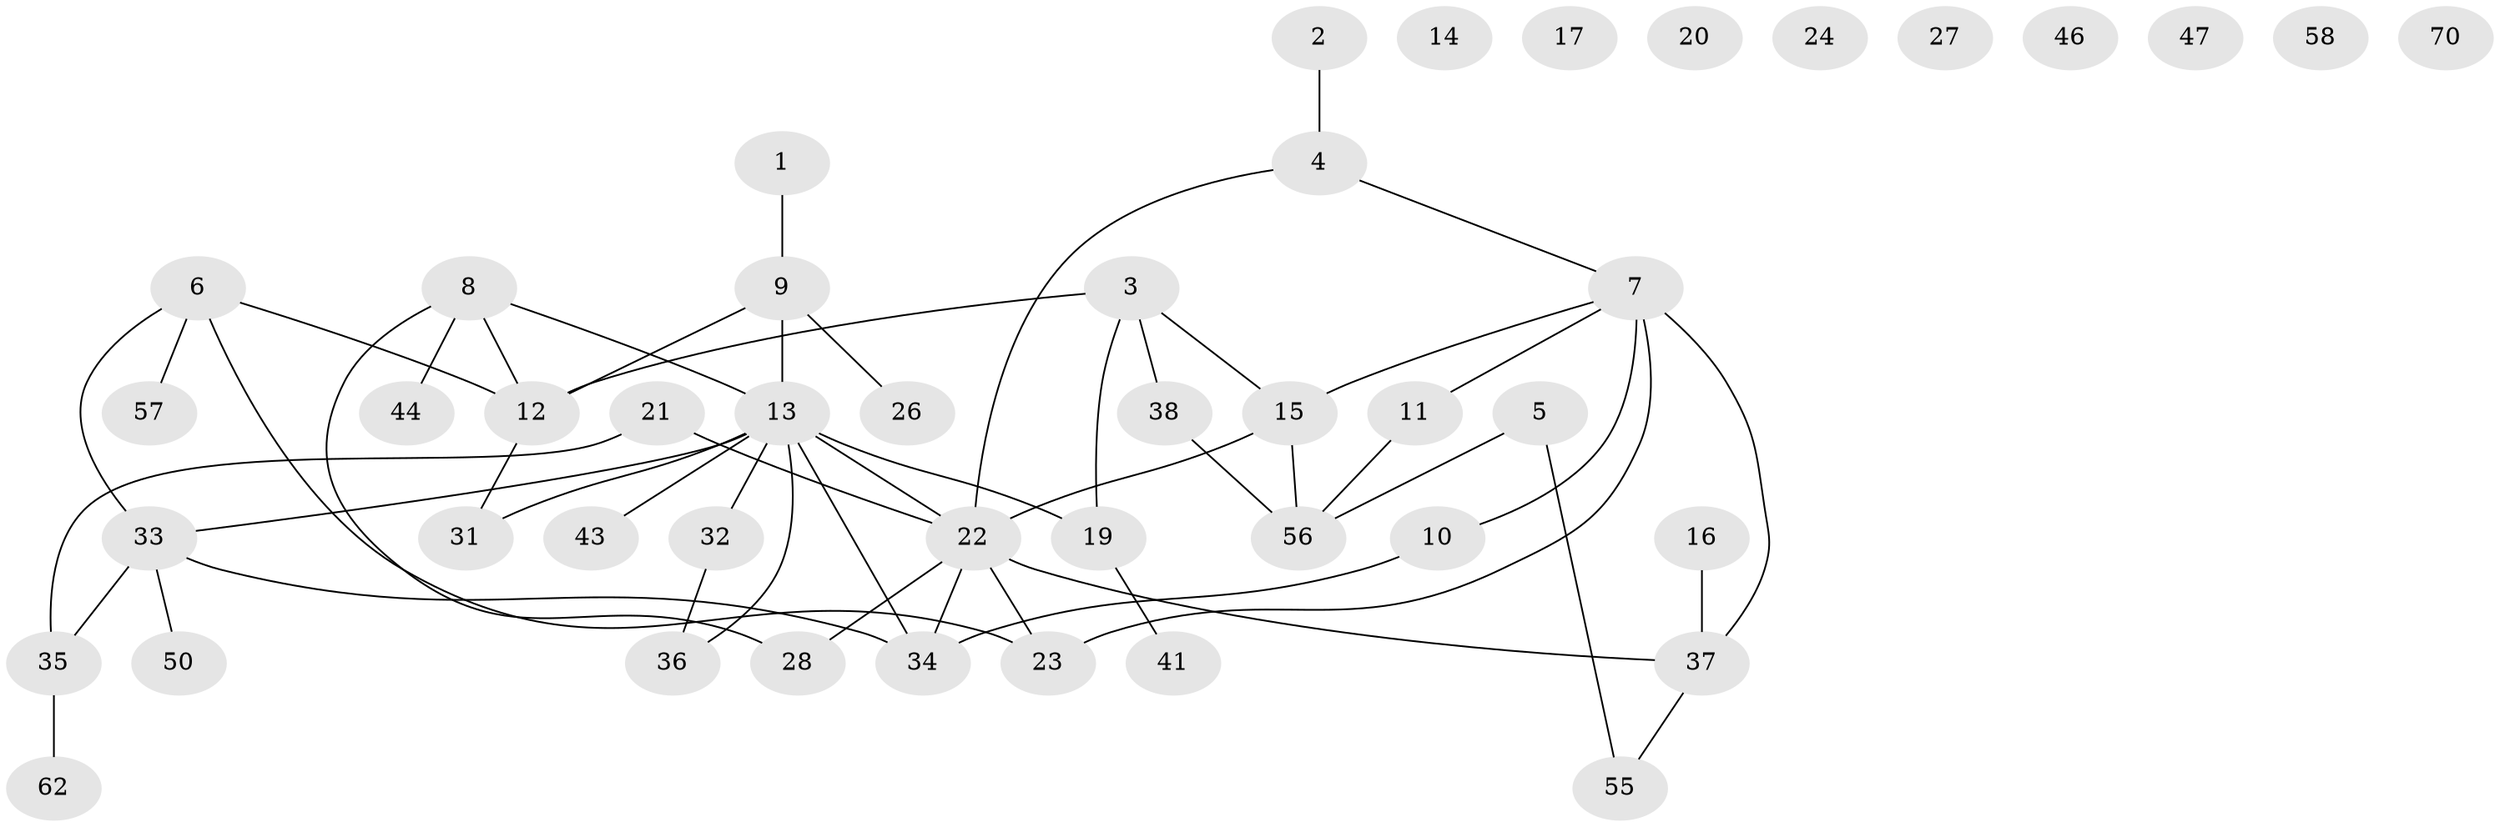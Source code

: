 // original degree distribution, {1: 0.21428571428571427, 3: 0.15714285714285714, 2: 0.3142857142857143, 8: 0.014285714285714285, 4: 0.12857142857142856, 0: 0.11428571428571428, 6: 0.02857142857142857, 5: 0.02857142857142857}
// Generated by graph-tools (version 1.1) at 2025/41/03/06/25 10:41:24]
// undirected, 46 vertices, 54 edges
graph export_dot {
graph [start="1"]
  node [color=gray90,style=filled];
  1;
  2;
  3 [super="+49"];
  4 [super="+25"];
  5 [super="+66"];
  6 [super="+39"];
  7 [super="+67"];
  8 [super="+65"];
  9 [super="+64"];
  10 [super="+53"];
  11 [super="+18"];
  12 [super="+59"];
  13 [super="+30"];
  14 [super="+60"];
  15 [super="+63"];
  16;
  17;
  19 [super="+51"];
  20;
  21 [super="+54"];
  22 [super="+40"];
  23 [super="+29"];
  24;
  26;
  27;
  28 [super="+42"];
  31;
  32;
  33 [super="+61"];
  34 [super="+48"];
  35 [super="+45"];
  36 [super="+68"];
  37 [super="+52"];
  38;
  41 [super="+69"];
  43;
  44;
  46;
  47;
  50;
  55;
  56;
  57;
  58;
  62;
  70;
  1 -- 9;
  2 -- 4;
  3 -- 19;
  3 -- 12;
  3 -- 38;
  3 -- 15;
  4 -- 22;
  4 -- 7;
  5 -- 55;
  5 -- 56;
  6 -- 33;
  6 -- 23;
  6 -- 57;
  6 -- 12;
  7 -- 37 [weight=2];
  7 -- 23;
  7 -- 15;
  7 -- 11;
  7 -- 10;
  8 -- 44;
  8 -- 13;
  8 -- 12;
  8 -- 28;
  9 -- 13;
  9 -- 26;
  9 -- 12;
  10 -- 34;
  11 -- 56;
  12 -- 31;
  13 -- 31;
  13 -- 34;
  13 -- 43;
  13 -- 32;
  13 -- 33;
  13 -- 36;
  13 -- 22;
  13 -- 19;
  15 -- 22;
  15 -- 56;
  16 -- 37;
  19 -- 41;
  21 -- 22;
  21 -- 35;
  22 -- 23;
  22 -- 37;
  22 -- 28;
  22 -- 34;
  32 -- 36;
  33 -- 34;
  33 -- 50;
  33 -- 35;
  35 -- 62;
  37 -- 55;
  38 -- 56;
}
